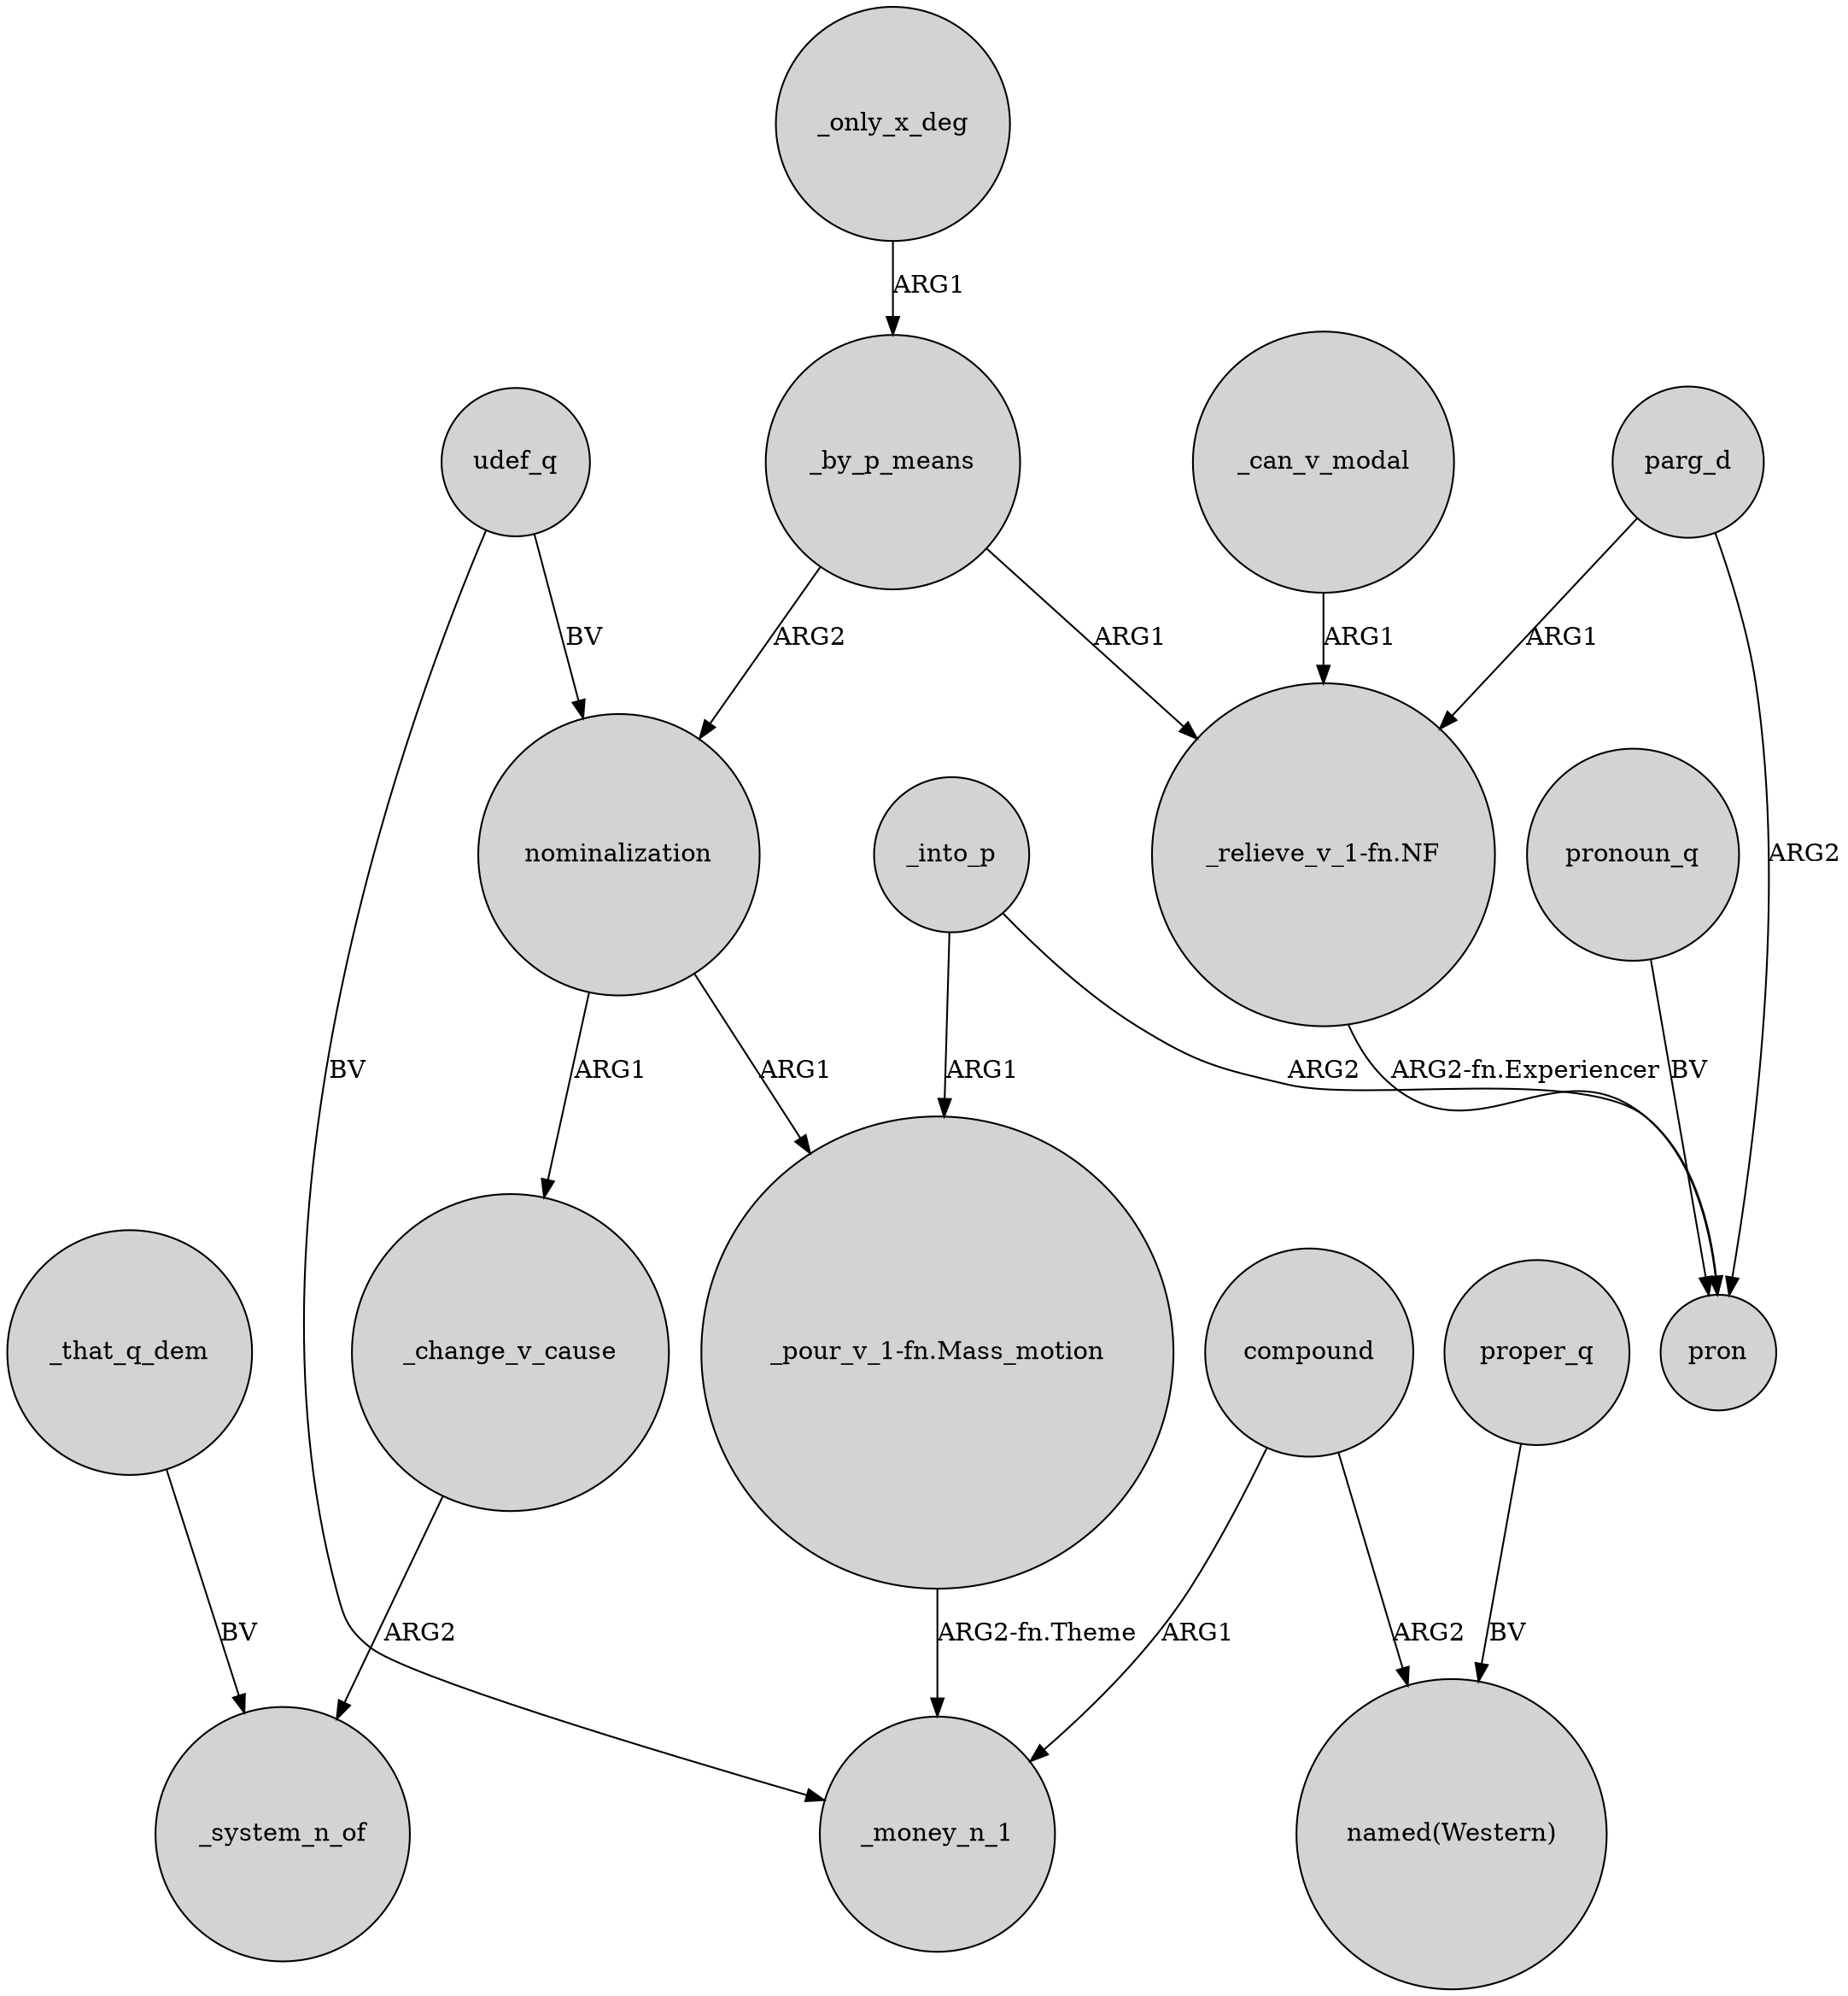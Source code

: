 digraph {
	node [shape=circle style=filled]
	udef_q -> _money_n_1 [label=BV]
	_by_p_means -> nominalization [label=ARG2]
	_change_v_cause -> _system_n_of [label=ARG2]
	_only_x_deg -> _by_p_means [label=ARG1]
	_into_p -> pron [label=ARG2]
	parg_d -> pron [label=ARG2]
	compound -> _money_n_1 [label=ARG1]
	nominalization -> _change_v_cause [label=ARG1]
	pronoun_q -> pron [label=BV]
	"_pour_v_1-fn.Mass_motion" -> _money_n_1 [label="ARG2-fn.Theme"]
	"_relieve_v_1-fn.NF" -> pron [label="ARG2-fn.Experiencer"]
	nominalization -> "_pour_v_1-fn.Mass_motion" [label=ARG1]
	udef_q -> nominalization [label=BV]
	proper_q -> "named(Western)" [label=BV]
	_can_v_modal -> "_relieve_v_1-fn.NF" [label=ARG1]
	_that_q_dem -> _system_n_of [label=BV]
	_by_p_means -> "_relieve_v_1-fn.NF" [label=ARG1]
	parg_d -> "_relieve_v_1-fn.NF" [label=ARG1]
	_into_p -> "_pour_v_1-fn.Mass_motion" [label=ARG1]
	compound -> "named(Western)" [label=ARG2]
}
